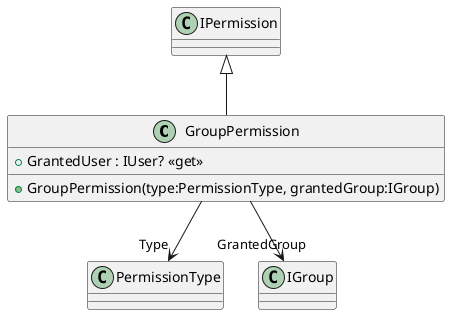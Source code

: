 @startuml
class GroupPermission {
    + GrantedUser : IUser? <<get>>
    + GroupPermission(type:PermissionType, grantedGroup:IGroup)
}
IPermission <|-- GroupPermission
GroupPermission --> "Type" PermissionType
GroupPermission --> "GrantedGroup" IGroup
@enduml
